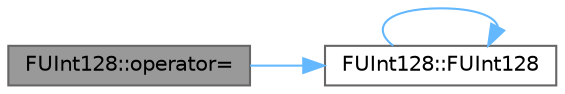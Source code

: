 digraph "FUInt128::operator="
{
 // INTERACTIVE_SVG=YES
 // LATEX_PDF_SIZE
  bgcolor="transparent";
  edge [fontname=Helvetica,fontsize=10,labelfontname=Helvetica,labelfontsize=10];
  node [fontname=Helvetica,fontsize=10,shape=box,height=0.2,width=0.4];
  rankdir="LR";
  Node1 [id="Node000001",label="FUInt128::operator=",height=0.2,width=0.4,color="gray40", fillcolor="grey60", style="filled", fontcolor="black",tooltip=" "];
  Node1 -> Node2 [id="edge1_Node000001_Node000002",color="steelblue1",style="solid",tooltip=" "];
  Node2 [id="Node000002",label="FUInt128::FUInt128",height=0.2,width=0.4,color="grey40", fillcolor="white", style="filled",URL="$d2/d3f/classFUInt128.html#afcfac799ccf20d7f78b93274b2530cde",tooltip="Default constructors."];
  Node2 -> Node2 [id="edge2_Node000002_Node000002",color="steelblue1",style="solid",tooltip=" "];
}
